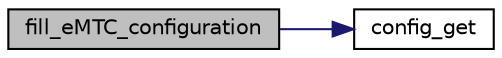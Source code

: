 digraph "fill_eMTC_configuration"
{
 // LATEX_PDF_SIZE
  edge [fontname="Helvetica",fontsize="10",labelfontname="Helvetica",labelfontsize="10"];
  node [fontname="Helvetica",fontsize="10",shape=record];
  rankdir="LR";
  Node1 [label="fill_eMTC_configuration",height=0.2,width=0.4,color="black", fillcolor="grey75", style="filled", fontcolor="black",tooltip=" "];
  Node1 -> Node2 [color="midnightblue",fontsize="10",style="solid",fontname="Helvetica"];
  Node2 [label="config_get",height=0.2,width=0.4,color="black", fillcolor="white", style="filled",URL="$cu__test_8c.html#a3d38a8623290b9d0a89306036e1c53b4",tooltip=" "];
}
